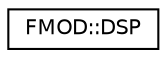 digraph "Graphical Class Hierarchy"
{
  edge [fontname="Helvetica",fontsize="10",labelfontname="Helvetica",labelfontsize="10"];
  node [fontname="Helvetica",fontsize="10",shape=record];
  rankdir="LR";
  Node1 [label="FMOD::DSP",height=0.2,width=0.4,color="black", fillcolor="white", style="filled",URL="$class_f_m_o_d_1_1_d_s_p.html"];
}
